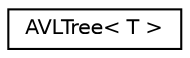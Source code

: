 digraph "Graphical Class Hierarchy"
{
  edge [fontname="Helvetica",fontsize="10",labelfontname="Helvetica",labelfontsize="10"];
  node [fontname="Helvetica",fontsize="10",shape=record];
  rankdir="LR";
  Node1 [label="AVLTree\< T \>",height=0.2,width=0.4,color="black", fillcolor="white", style="filled",URL="$class_a_v_l_tree.html"];
}
